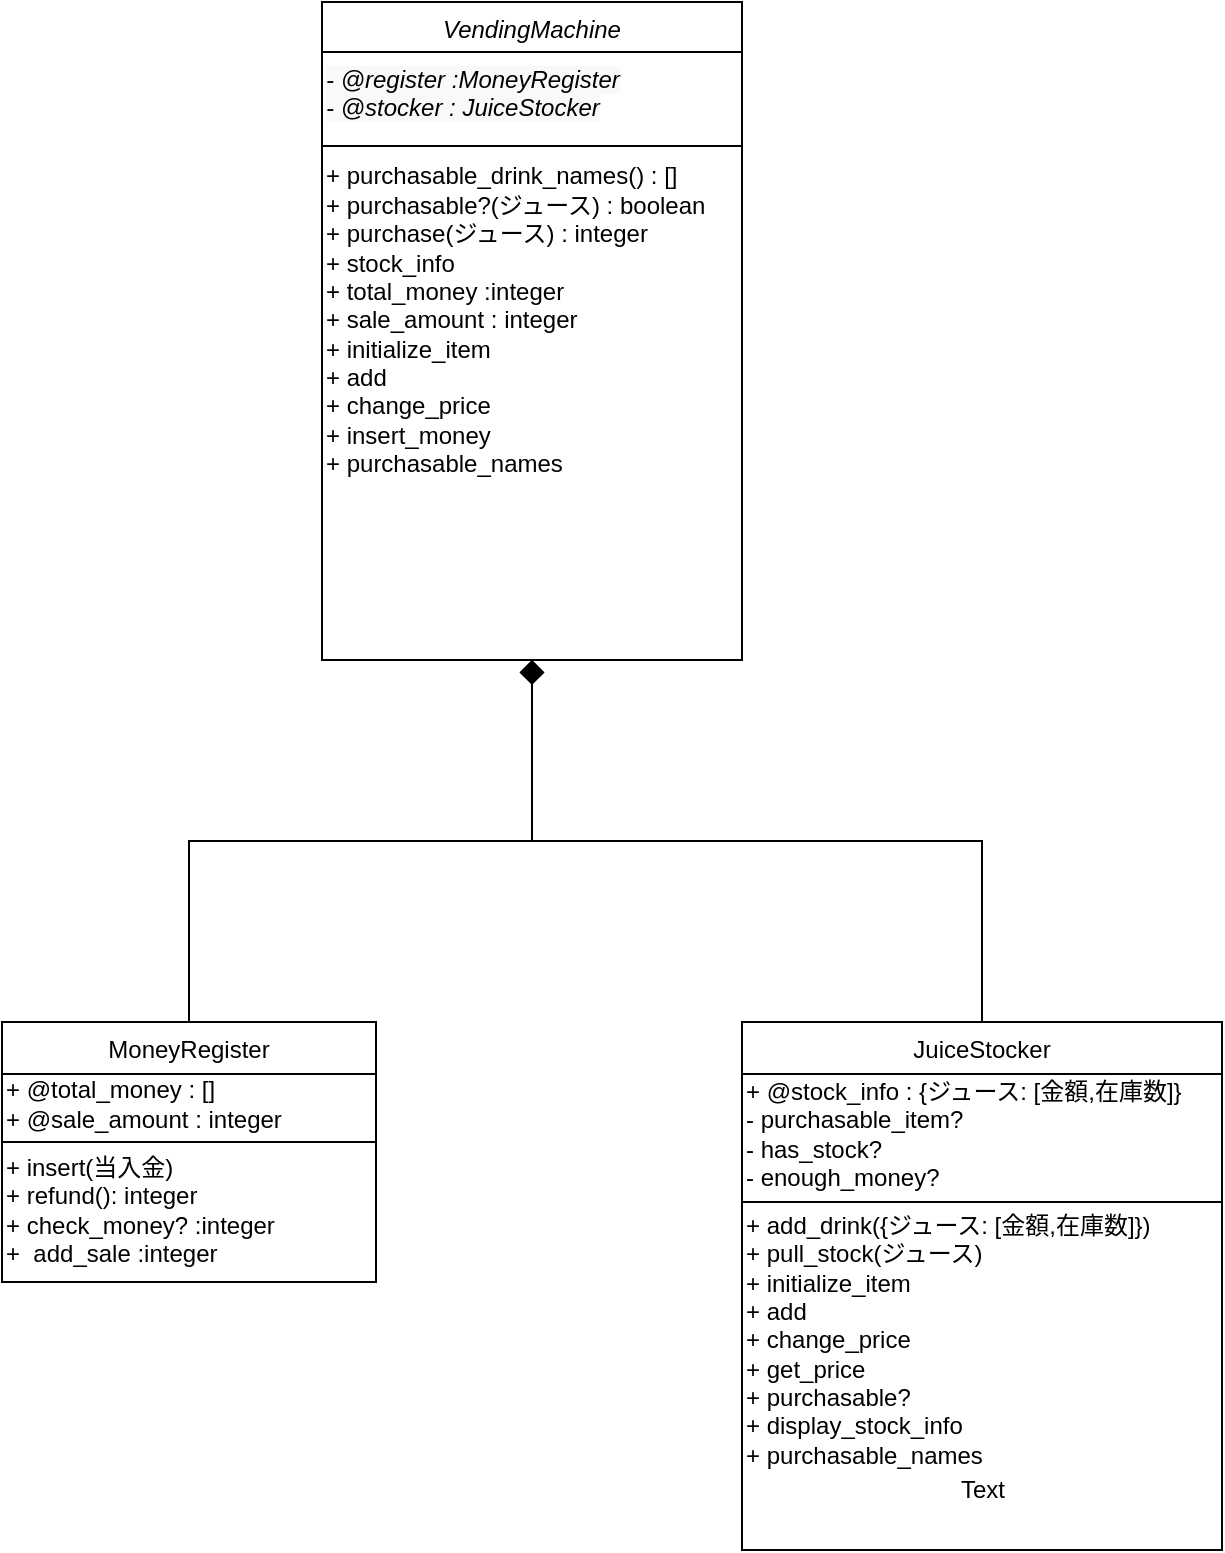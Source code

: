 <mxfile version="13.0.9" type="device"><diagram id="C5RBs43oDa-KdzZeNtuy" name="Page-1"><mxGraphModel dx="930" dy="1680" grid="1" gridSize="10" guides="1" tooltips="1" connect="1" arrows="1" fold="1" page="1" pageScale="1" pageWidth="827" pageHeight="1169" math="0" shadow="0"><root><mxCell id="WIyWlLk6GJQsqaUBKTNV-0"/><mxCell id="WIyWlLk6GJQsqaUBKTNV-1" parent="WIyWlLk6GJQsqaUBKTNV-0"/><mxCell id="zkfFHV4jXpPFQw0GAbJ--12" value="" style="endArrow=diamond;endSize=10;endFill=1;shadow=0;strokeWidth=1;rounded=0;edgeStyle=elbowEdgeStyle;elbow=vertical;" parent="WIyWlLk6GJQsqaUBKTNV-1" source="zkfFHV4jXpPFQw0GAbJ--6" target="zkfFHV4jXpPFQw0GAbJ--0" edge="1"><mxGeometry width="160" relative="1" as="geometry"><mxPoint x="200" y="203" as="sourcePoint"/><mxPoint x="200" y="203" as="targetPoint"/></mxGeometry></mxCell><mxCell id="zkfFHV4jXpPFQw0GAbJ--16" value="" style="endArrow=diamond;endSize=10;endFill=1;shadow=0;strokeWidth=1;rounded=0;edgeStyle=elbowEdgeStyle;elbow=vertical;" parent="WIyWlLk6GJQsqaUBKTNV-1" source="zkfFHV4jXpPFQw0GAbJ--13" target="zkfFHV4jXpPFQw0GAbJ--0" edge="1"><mxGeometry width="160" relative="1" as="geometry"><mxPoint x="210" y="373" as="sourcePoint"/><mxPoint x="310" y="271" as="targetPoint"/></mxGeometry></mxCell><mxCell id="zkfFHV4jXpPFQw0GAbJ--0" value="VendingMachine&#10;&#10;" style="swimlane;fontStyle=2;align=center;verticalAlign=top;childLayout=stackLayout;horizontal=1;startSize=25;horizontalStack=0;resizeParent=1;resizeLast=0;collapsible=1;marginBottom=0;rounded=0;shadow=0;strokeWidth=1;" parent="WIyWlLk6GJQsqaUBKTNV-1" vertex="1"><mxGeometry x="280" y="-180" width="210" height="329" as="geometry"><mxRectangle x="230" y="140" width="160" height="26" as="alternateBounds"/></mxGeometry></mxCell><mxCell id="w7YvsHPAWvS7GEBAO9Bp-4" value="&lt;div&gt;&lt;span style=&quot;color: rgb(0 , 0 , 0) ; font-family: &amp;#34;helvetica&amp;#34; ; font-size: 12px ; font-style: italic ; font-weight: normal ; letter-spacing: normal ; text-align: left ; text-indent: 0px ; text-transform: none ; word-spacing: 0px ; background-color: rgb(248 , 249 , 250) ; text-decoration: none ; float: none ; display: inline&quot;&gt;- @register :MoneyRegister&lt;/span&gt;&lt;br style=&quot;padding: 0px ; margin: 0px ; color: rgb(0 , 0 , 0) ; font-family: &amp;#34;helvetica&amp;#34; ; font-size: 12px ; font-style: italic ; font-weight: normal ; letter-spacing: normal ; text-align: left ; text-indent: 0px ; text-transform: none ; word-spacing: 0px ; text-decoration: none&quot;&gt;&lt;span style=&quot;color: rgb(0 , 0 , 0) ; font-family: &amp;#34;helvetica&amp;#34; ; font-size: 12px ; font-style: italic ; font-weight: normal ; letter-spacing: normal ; text-align: left ; text-indent: 0px ; text-transform: none ; word-spacing: 0px ; background-color: rgb(248 , 249 , 250) ; text-decoration: none ; float: none ; display: inline&quot;&gt;- @stocker : JuiceStocker&lt;/span&gt;&lt;/div&gt;" style="text;whiteSpace=wrap;html=1;" parent="zkfFHV4jXpPFQw0GAbJ--0" vertex="1"><mxGeometry y="25" width="210" height="40" as="geometry"/></mxCell><mxCell id="zkfFHV4jXpPFQw0GAbJ--4" value="" style="line;html=1;strokeWidth=1;align=left;verticalAlign=middle;spacingTop=-1;spacingLeft=3;spacingRight=3;rotatable=0;labelPosition=right;points=[];portConstraint=eastwest;" parent="zkfFHV4jXpPFQw0GAbJ--0" vertex="1"><mxGeometry y="65" width="210" height="14" as="geometry"/></mxCell><mxCell id="w7YvsHPAWvS7GEBAO9Bp-11" value="&lt;font style=&quot;font-size: 12px&quot;&gt;+&amp;nbsp;purchasable_drink_names() : []&lt;br&gt;+&lt;/font&gt;&lt;font style=&quot;font-size: 12px&quot;&gt;&lt;font style=&quot;font-size: 12px&quot;&gt;&lt;font style=&quot;font-size: 12px&quot;&gt;&amp;nbsp;&lt;span style=&quot;text-align: center&quot;&gt;purchasable?(ジュース) : boolean&lt;br&gt;+&amp;nbsp;&lt;/span&gt;&lt;span&gt;purchase(ジュース) : integer&lt;br&gt;&lt;/span&gt;&lt;/font&gt;&lt;/font&gt;+ stock_info&lt;br&gt;+&amp;nbsp;&lt;span style=&quot;text-align: center&quot;&gt;total_money :integer&lt;br&gt;+ sale_amount&lt;/span&gt;&amp;nbsp;: integer&lt;br&gt;+ initialize_item&lt;br&gt;+ add&lt;span style=&quot;text-align: center&quot;&gt;&lt;br&gt;+ change_price&lt;/span&gt;&lt;br&gt;+ insert_money&lt;br&gt;+ purchasable_names&lt;br&gt;&lt;/font&gt;" style="text;html=1;align=left;verticalAlign=middle;resizable=0;points=[];autosize=1;" parent="zkfFHV4jXpPFQw0GAbJ--0" vertex="1"><mxGeometry y="79" width="210" height="160" as="geometry"/></mxCell><mxCell id="zkfFHV4jXpPFQw0GAbJ--6" value="MoneyRegister" style="swimlane;fontStyle=0;align=center;verticalAlign=top;childLayout=stackLayout;horizontal=1;startSize=26;horizontalStack=0;resizeParent=1;resizeLast=0;collapsible=1;marginBottom=0;rounded=0;shadow=0;strokeWidth=1;" parent="WIyWlLk6GJQsqaUBKTNV-1" vertex="1"><mxGeometry x="120" y="330" width="187" height="130" as="geometry"><mxRectangle x="130" y="380" width="160" height="26" as="alternateBounds"/></mxGeometry></mxCell><mxCell id="w7YvsHPAWvS7GEBAO9Bp-8" value="+ @total_money : []&lt;br&gt;+ @sale_amount : integer" style="text;html=1;align=left;verticalAlign=middle;resizable=0;points=[];autosize=1;" parent="zkfFHV4jXpPFQw0GAbJ--6" vertex="1"><mxGeometry y="26" width="187" height="30" as="geometry"/></mxCell><mxCell id="zkfFHV4jXpPFQw0GAbJ--9" value="" style="line;html=1;strokeWidth=1;align=left;verticalAlign=middle;spacingTop=-1;spacingLeft=3;spacingRight=3;rotatable=0;labelPosition=right;points=[];portConstraint=eastwest;" parent="zkfFHV4jXpPFQw0GAbJ--6" vertex="1"><mxGeometry y="56" width="187" height="8" as="geometry"/></mxCell><mxCell id="w7YvsHPAWvS7GEBAO9Bp-10" value="&lt;span&gt;+ insert(当入金)&lt;br&gt;+ refund(): integer&lt;br&gt;&lt;/span&gt;+ check_money? :integer&lt;br&gt;+&amp;nbsp; add_sale :integer" style="text;html=1;align=left;verticalAlign=middle;resizable=0;points=[];autosize=1;" parent="zkfFHV4jXpPFQw0GAbJ--6" vertex="1"><mxGeometry y="64" width="187" height="60" as="geometry"/></mxCell><mxCell id="zkfFHV4jXpPFQw0GAbJ--13" value="JuiceStocker" style="swimlane;fontStyle=0;align=center;verticalAlign=top;childLayout=stackLayout;horizontal=1;startSize=26;horizontalStack=0;resizeParent=1;resizeLast=0;collapsible=1;marginBottom=0;rounded=0;shadow=0;strokeWidth=1;" parent="WIyWlLk6GJQsqaUBKTNV-1" vertex="1"><mxGeometry x="490" y="330" width="240" height="264" as="geometry"><mxRectangle x="340" y="380" width="170" height="26" as="alternateBounds"/></mxGeometry></mxCell><mxCell id="w7YvsHPAWvS7GEBAO9Bp-7" value="&lt;font style=&quot;font-size: 12px&quot;&gt;&lt;font style=&quot;font-size: 12px&quot;&gt;+ @stock_info :&amp;nbsp;{ジュース: [金額,在庫数]}&lt;br&gt;- purchasable_item?&lt;br&gt;- has_stock?&lt;br&gt;- enough_money?&lt;br&gt;&lt;/font&gt;&lt;/font&gt;" style="text;html=1;align=left;verticalAlign=middle;resizable=0;points=[];autosize=1;" parent="zkfFHV4jXpPFQw0GAbJ--13" vertex="1"><mxGeometry y="26" width="240" height="60" as="geometry"/></mxCell><mxCell id="zkfFHV4jXpPFQw0GAbJ--15" value="" style="line;html=1;strokeWidth=1;align=left;verticalAlign=middle;spacingTop=-1;spacingLeft=3;spacingRight=3;rotatable=0;labelPosition=right;points=[];portConstraint=eastwest;" parent="zkfFHV4jXpPFQw0GAbJ--13" vertex="1"><mxGeometry y="86" width="240" height="8" as="geometry"/></mxCell><mxCell id="w7YvsHPAWvS7GEBAO9Bp-9" value="&lt;font style=&quot;font-size: 12px&quot;&gt;+&amp;nbsp;add_drink&lt;/font&gt;({ジュース: [金額,在庫数]})&lt;br&gt;+ pull_stock(ジュース)&lt;br&gt;+ initialize_item&lt;br&gt;+&amp;nbsp;add&lt;br&gt;+ change_price&lt;br&gt;+ get_price&lt;br&gt;+ purchasable?&lt;br&gt;+ display_stock_info&lt;br&gt;+ purchasable_names" style="text;html=1;align=left;verticalAlign=middle;resizable=0;points=[];autosize=1;" parent="zkfFHV4jXpPFQw0GAbJ--13" vertex="1"><mxGeometry y="94" width="240" height="130" as="geometry"/></mxCell><mxCell id="RyhyGgaMMSb_tHlfTaq_-1" value="Text" style="text;html=1;align=center;verticalAlign=middle;resizable=0;points=[];autosize=1;" vertex="1" parent="zkfFHV4jXpPFQw0GAbJ--13"><mxGeometry y="224" width="240" height="20" as="geometry"/></mxCell></root></mxGraphModel></diagram></mxfile>